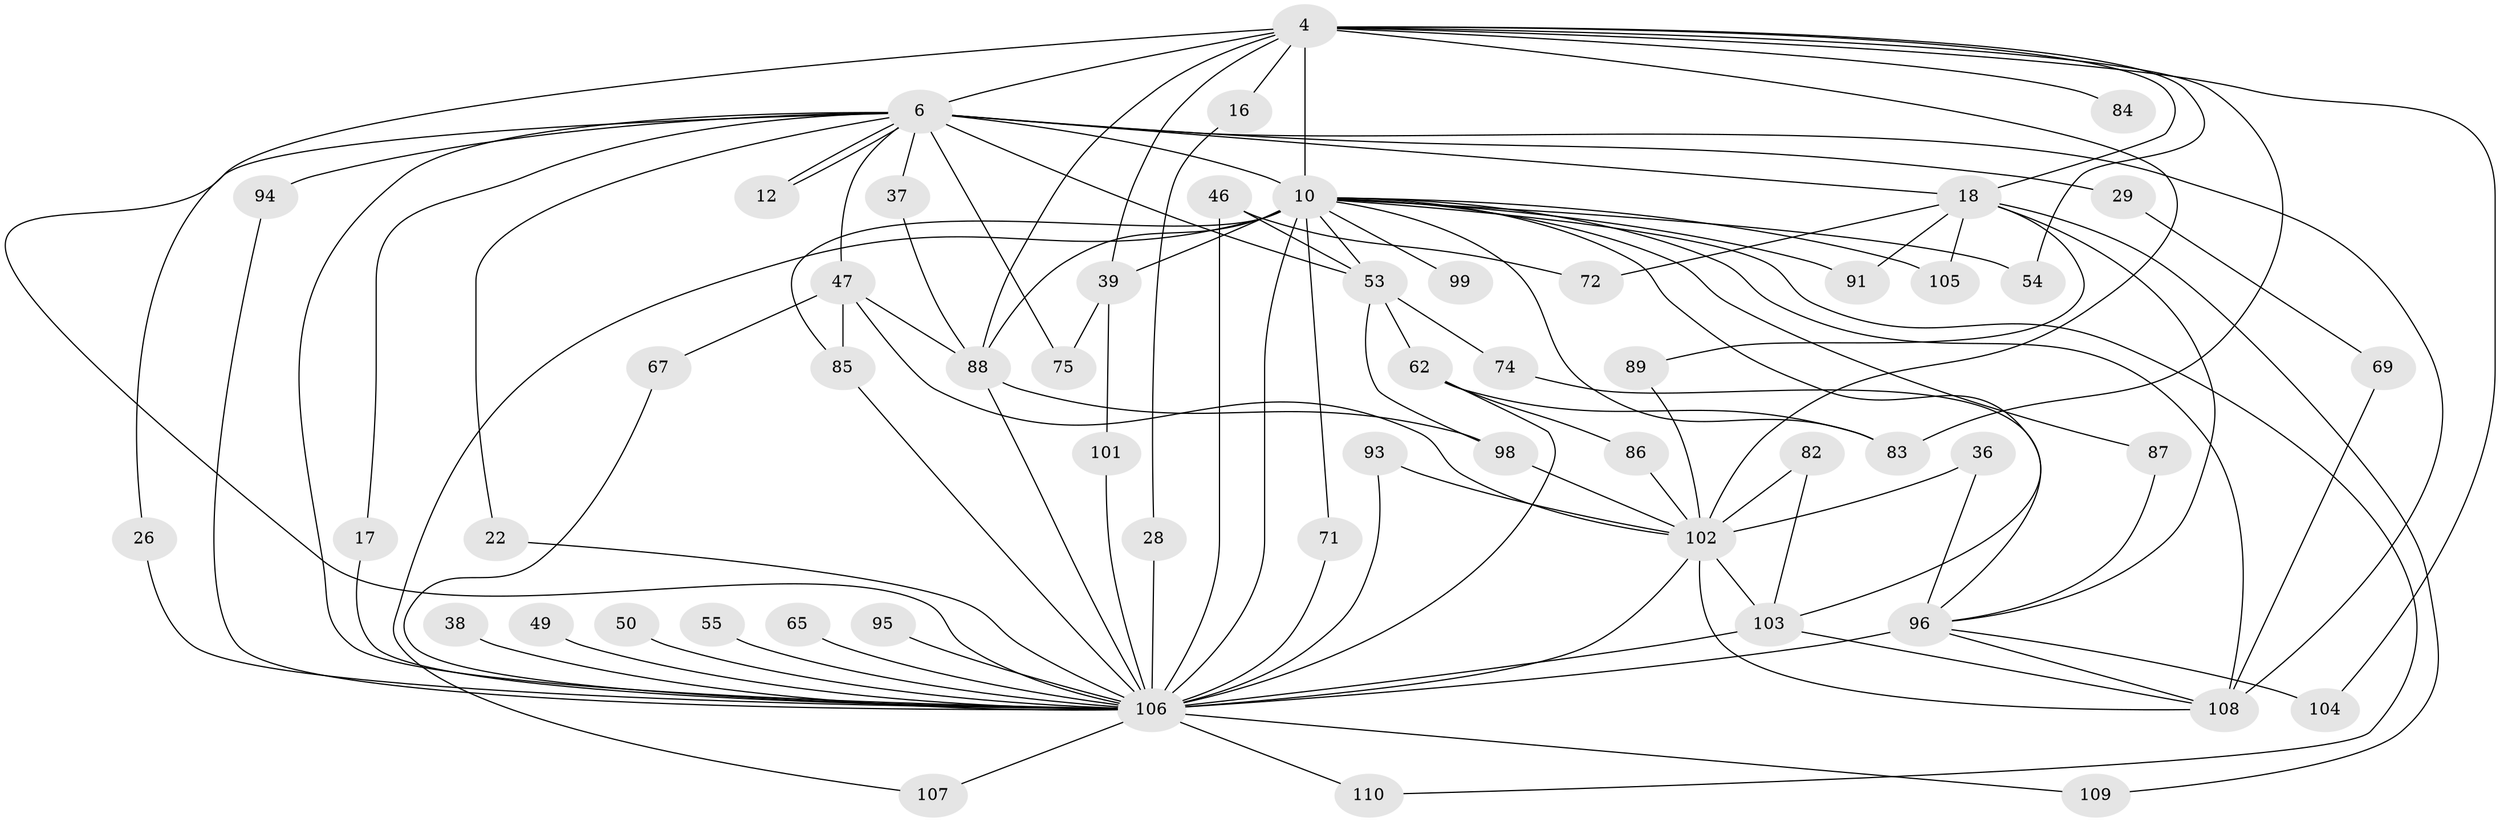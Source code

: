 // original degree distribution, {16: 0.01818181818181818, 19: 0.03636363636363636, 24: 0.01818181818181818, 26: 0.00909090909090909, 14: 0.00909090909090909, 5: 0.06363636363636363, 2: 0.5, 3: 0.18181818181818182, 6: 0.045454545454545456, 8: 0.00909090909090909, 4: 0.1, 7: 0.00909090909090909}
// Generated by graph-tools (version 1.1) at 2025/43/03/09/25 04:43:38]
// undirected, 55 vertices, 107 edges
graph export_dot {
graph [start="1"]
  node [color=gray90,style=filled];
  4 [super="+2"];
  6 [super="+3"];
  10 [super="+7"];
  12;
  16;
  17;
  18 [super="+13+15"];
  22;
  26;
  28;
  29;
  36;
  37;
  38;
  39 [super="+24"];
  46 [super="+23"];
  47;
  49;
  50;
  53 [super="+34+45"];
  54;
  55;
  62 [super="+51"];
  65;
  67;
  69;
  71;
  72;
  74;
  75;
  82;
  83 [super="+81"];
  84;
  85 [super="+78"];
  86;
  87;
  88 [super="+52+73+33"];
  89;
  91;
  93 [super="+77"];
  94;
  95;
  96 [super="+30+58"];
  98 [super="+59"];
  99;
  101;
  102 [super="+63+76"];
  103 [super="+43+79+90+27"];
  104;
  105;
  106 [super="+57+92+100+60"];
  107;
  108 [super="+97+11"];
  109 [super="+35"];
  110;
  4 -- 6 [weight=4];
  4 -- 10 [weight=6];
  4 -- 16 [weight=2];
  4 -- 39 [weight=2];
  4 -- 84 [weight=2];
  4 -- 83;
  4 -- 104;
  4 -- 54;
  4 -- 18 [weight=2];
  4 -- 88;
  4 -- 106 [weight=6];
  4 -- 102 [weight=5];
  6 -- 10 [weight=6];
  6 -- 12;
  6 -- 12;
  6 -- 17;
  6 -- 29 [weight=2];
  6 -- 37;
  6 -- 47 [weight=2];
  6 -- 75;
  6 -- 22;
  6 -- 26;
  6 -- 94;
  6 -- 18 [weight=2];
  6 -- 53 [weight=2];
  6 -- 106 [weight=9];
  6 -- 108;
  10 -- 71;
  10 -- 107;
  10 -- 110;
  10 -- 85;
  10 -- 87;
  10 -- 91;
  10 -- 99 [weight=2];
  10 -- 39;
  10 -- 105;
  10 -- 54;
  10 -- 53 [weight=2];
  10 -- 103 [weight=2];
  10 -- 106 [weight=11];
  10 -- 83;
  10 -- 88;
  10 -- 108 [weight=3];
  16 -- 28;
  17 -- 106;
  18 -- 72;
  18 -- 89;
  18 -- 105;
  18 -- 91;
  18 -- 109;
  18 -- 96;
  22 -- 106;
  26 -- 106;
  28 -- 106;
  29 -- 69;
  36 -- 96;
  36 -- 102;
  37 -- 88;
  38 -- 106;
  39 -- 75;
  39 -- 101;
  46 -- 72;
  46 -- 53;
  46 -- 106 [weight=3];
  47 -- 67;
  47 -- 88;
  47 -- 85;
  47 -- 102;
  49 -- 106;
  50 -- 106 [weight=2];
  53 -- 62 [weight=2];
  53 -- 74;
  53 -- 98;
  55 -- 106 [weight=2];
  62 -- 86;
  62 -- 83;
  62 -- 106;
  65 -- 106 [weight=2];
  67 -- 106;
  69 -- 108;
  71 -- 106;
  74 -- 96;
  82 -- 103;
  82 -- 102;
  85 -- 106;
  86 -- 102;
  87 -- 96;
  88 -- 98;
  88 -- 106 [weight=4];
  89 -- 102;
  93 -- 106 [weight=2];
  93 -- 102;
  94 -- 106;
  95 -- 106;
  96 -- 104;
  96 -- 106 [weight=6];
  96 -- 108;
  98 -- 102;
  101 -- 106;
  102 -- 103;
  102 -- 106 [weight=4];
  102 -- 108 [weight=2];
  103 -- 108;
  103 -- 106 [weight=5];
  106 -- 109;
  106 -- 110;
  106 -- 107;
}
